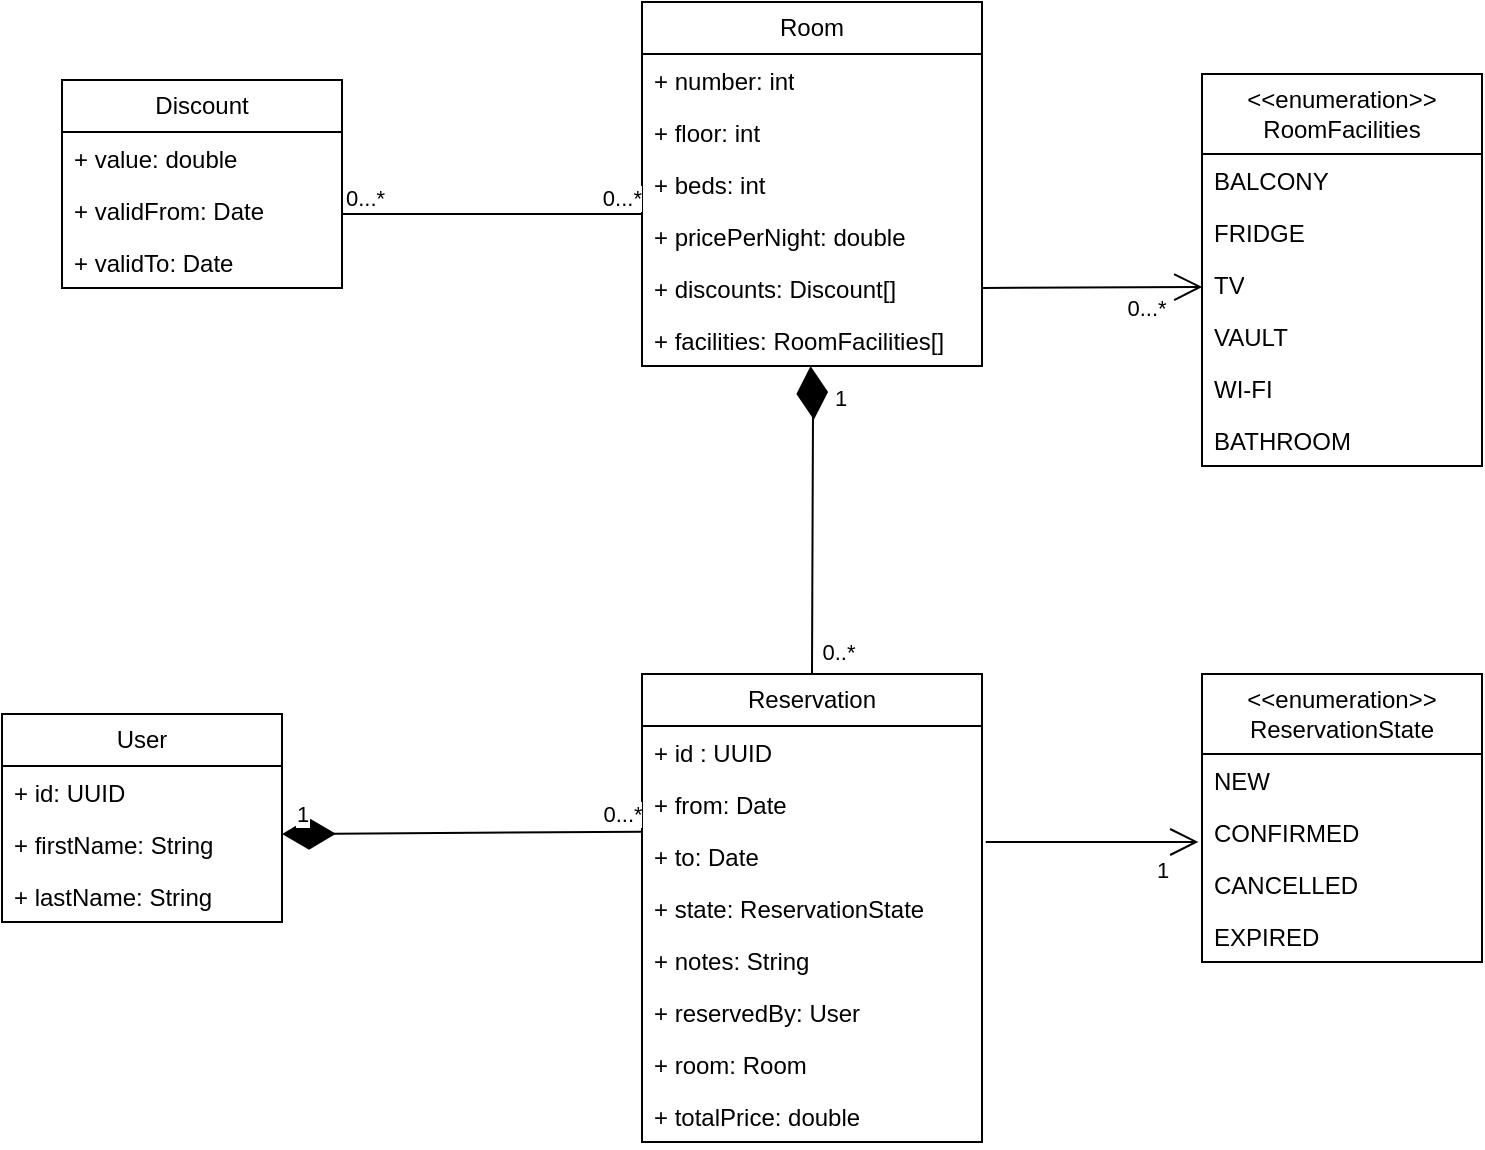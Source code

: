 <mxfile version="24.0.2" type="device">
  <diagram id="C5RBs43oDa-KdzZeNtuy" name="Page-1">
    <mxGraphModel dx="1185" dy="632" grid="1" gridSize="10" guides="1" tooltips="1" connect="1" arrows="1" fold="1" page="1" pageScale="1" pageWidth="827" pageHeight="1169" math="0" shadow="0">
      <root>
        <mxCell id="WIyWlLk6GJQsqaUBKTNV-0" />
        <mxCell id="WIyWlLk6GJQsqaUBKTNV-1" parent="WIyWlLk6GJQsqaUBKTNV-0" />
        <mxCell id="WxMOrWb0vsQGlux7ATW_-5" value="&amp;lt;&amp;lt;enumeration&amp;gt;&amp;gt;&lt;br&gt;RoomFacilities" style="swimlane;fontStyle=0;childLayout=stackLayout;horizontal=1;startSize=40;fillColor=none;horizontalStack=0;resizeParent=1;resizeParentMax=0;resizeLast=0;collapsible=1;marginBottom=0;whiteSpace=wrap;html=1;" vertex="1" parent="WIyWlLk6GJQsqaUBKTNV-1">
          <mxGeometry x="630" y="360" width="140" height="196" as="geometry" />
        </mxCell>
        <mxCell id="WxMOrWb0vsQGlux7ATW_-6" value="BALCONY" style="text;strokeColor=none;fillColor=none;align=left;verticalAlign=top;spacingLeft=4;spacingRight=4;overflow=hidden;rotatable=0;points=[[0,0.5],[1,0.5]];portConstraint=eastwest;whiteSpace=wrap;html=1;" vertex="1" parent="WxMOrWb0vsQGlux7ATW_-5">
          <mxGeometry y="40" width="140" height="26" as="geometry" />
        </mxCell>
        <mxCell id="WxMOrWb0vsQGlux7ATW_-7" value="FRIDGE" style="text;strokeColor=none;fillColor=none;align=left;verticalAlign=top;spacingLeft=4;spacingRight=4;overflow=hidden;rotatable=0;points=[[0,0.5],[1,0.5]];portConstraint=eastwest;whiteSpace=wrap;html=1;" vertex="1" parent="WxMOrWb0vsQGlux7ATW_-5">
          <mxGeometry y="66" width="140" height="26" as="geometry" />
        </mxCell>
        <mxCell id="WxMOrWb0vsQGlux7ATW_-8" value="TV" style="text;strokeColor=none;fillColor=none;align=left;verticalAlign=top;spacingLeft=4;spacingRight=4;overflow=hidden;rotatable=0;points=[[0,0.5],[1,0.5]];portConstraint=eastwest;whiteSpace=wrap;html=1;" vertex="1" parent="WxMOrWb0vsQGlux7ATW_-5">
          <mxGeometry y="92" width="140" height="26" as="geometry" />
        </mxCell>
        <mxCell id="WxMOrWb0vsQGlux7ATW_-9" value="VAULT" style="text;strokeColor=none;fillColor=none;align=left;verticalAlign=top;spacingLeft=4;spacingRight=4;overflow=hidden;rotatable=0;points=[[0,0.5],[1,0.5]];portConstraint=eastwest;whiteSpace=wrap;html=1;" vertex="1" parent="WxMOrWb0vsQGlux7ATW_-5">
          <mxGeometry y="118" width="140" height="26" as="geometry" />
        </mxCell>
        <mxCell id="WxMOrWb0vsQGlux7ATW_-10" value="WI-FI" style="text;strokeColor=none;fillColor=none;align=left;verticalAlign=top;spacingLeft=4;spacingRight=4;overflow=hidden;rotatable=0;points=[[0,0.5],[1,0.5]];portConstraint=eastwest;whiteSpace=wrap;html=1;" vertex="1" parent="WxMOrWb0vsQGlux7ATW_-5">
          <mxGeometry y="144" width="140" height="26" as="geometry" />
        </mxCell>
        <mxCell id="WxMOrWb0vsQGlux7ATW_-11" value="BATHROOM" style="text;strokeColor=none;fillColor=none;align=left;verticalAlign=top;spacingLeft=4;spacingRight=4;overflow=hidden;rotatable=0;points=[[0,0.5],[1,0.5]];portConstraint=eastwest;whiteSpace=wrap;html=1;" vertex="1" parent="WxMOrWb0vsQGlux7ATW_-5">
          <mxGeometry y="170" width="140" height="26" as="geometry" />
        </mxCell>
        <mxCell id="WxMOrWb0vsQGlux7ATW_-16" value="" style="endArrow=open;endFill=1;endSize=12;html=1;rounded=0;entryX=0.001;entryY=0.557;entryDx=0;entryDy=0;entryPerimeter=0;exitX=1;exitY=0.5;exitDx=0;exitDy=0;" edge="1" parent="WIyWlLk6GJQsqaUBKTNV-1" source="WxMOrWb0vsQGlux7ATW_-47" target="WxMOrWb0vsQGlux7ATW_-8">
          <mxGeometry width="160" relative="1" as="geometry">
            <mxPoint x="509.68" y="471.54" as="sourcePoint" />
            <mxPoint x="660" y="470" as="targetPoint" />
          </mxGeometry>
        </mxCell>
        <mxCell id="WxMOrWb0vsQGlux7ATW_-17" value="0...*" style="edgeLabel;html=1;align=center;verticalAlign=middle;resizable=0;points=[];" vertex="1" connectable="0" parent="WxMOrWb0vsQGlux7ATW_-16">
          <mxGeometry x="0.317" y="2" relative="1" as="geometry">
            <mxPoint x="9" y="12" as="offset" />
          </mxGeometry>
        </mxCell>
        <mxCell id="WxMOrWb0vsQGlux7ATW_-19" value="User" style="swimlane;fontStyle=0;childLayout=stackLayout;horizontal=1;startSize=26;fillColor=none;horizontalStack=0;resizeParent=1;resizeParentMax=0;resizeLast=0;collapsible=1;marginBottom=0;whiteSpace=wrap;html=1;" vertex="1" parent="WIyWlLk6GJQsqaUBKTNV-1">
          <mxGeometry x="30" y="680" width="140" height="104" as="geometry" />
        </mxCell>
        <mxCell id="WxMOrWb0vsQGlux7ATW_-20" value="+ id: UUID" style="text;strokeColor=none;fillColor=none;align=left;verticalAlign=top;spacingLeft=4;spacingRight=4;overflow=hidden;rotatable=0;points=[[0,0.5],[1,0.5]];portConstraint=eastwest;whiteSpace=wrap;html=1;" vertex="1" parent="WxMOrWb0vsQGlux7ATW_-19">
          <mxGeometry y="26" width="140" height="26" as="geometry" />
        </mxCell>
        <mxCell id="WxMOrWb0vsQGlux7ATW_-21" value="+ firstName: String" style="text;strokeColor=none;fillColor=none;align=left;verticalAlign=top;spacingLeft=4;spacingRight=4;overflow=hidden;rotatable=0;points=[[0,0.5],[1,0.5]];portConstraint=eastwest;whiteSpace=wrap;html=1;" vertex="1" parent="WxMOrWb0vsQGlux7ATW_-19">
          <mxGeometry y="52" width="140" height="26" as="geometry" />
        </mxCell>
        <mxCell id="WxMOrWb0vsQGlux7ATW_-22" value="+ lastName: String" style="text;strokeColor=none;fillColor=none;align=left;verticalAlign=top;spacingLeft=4;spacingRight=4;overflow=hidden;rotatable=0;points=[[0,0.5],[1,0.5]];portConstraint=eastwest;whiteSpace=wrap;html=1;" vertex="1" parent="WxMOrWb0vsQGlux7ATW_-19">
          <mxGeometry y="78" width="140" height="26" as="geometry" />
        </mxCell>
        <mxCell id="WxMOrWb0vsQGlux7ATW_-23" value="Room" style="swimlane;fontStyle=0;childLayout=stackLayout;horizontal=1;startSize=26;fillColor=none;horizontalStack=0;resizeParent=1;resizeParentMax=0;resizeLast=0;collapsible=1;marginBottom=0;whiteSpace=wrap;html=1;" vertex="1" parent="WIyWlLk6GJQsqaUBKTNV-1">
          <mxGeometry x="350" y="324" width="170" height="182" as="geometry" />
        </mxCell>
        <mxCell id="WxMOrWb0vsQGlux7ATW_-24" value="+ number: int" style="text;strokeColor=none;fillColor=none;align=left;verticalAlign=top;spacingLeft=4;spacingRight=4;overflow=hidden;rotatable=0;points=[[0,0.5],[1,0.5]];portConstraint=eastwest;whiteSpace=wrap;html=1;" vertex="1" parent="WxMOrWb0vsQGlux7ATW_-23">
          <mxGeometry y="26" width="170" height="26" as="geometry" />
        </mxCell>
        <mxCell id="WxMOrWb0vsQGlux7ATW_-25" value="+ floor: int" style="text;strokeColor=none;fillColor=none;align=left;verticalAlign=top;spacingLeft=4;spacingRight=4;overflow=hidden;rotatable=0;points=[[0,0.5],[1,0.5]];portConstraint=eastwest;whiteSpace=wrap;html=1;" vertex="1" parent="WxMOrWb0vsQGlux7ATW_-23">
          <mxGeometry y="52" width="170" height="26" as="geometry" />
        </mxCell>
        <mxCell id="WxMOrWb0vsQGlux7ATW_-72" value="+ beds: int" style="text;strokeColor=none;fillColor=none;align=left;verticalAlign=top;spacingLeft=4;spacingRight=4;overflow=hidden;rotatable=0;points=[[0,0.5],[1,0.5]];portConstraint=eastwest;whiteSpace=wrap;html=1;" vertex="1" parent="WxMOrWb0vsQGlux7ATW_-23">
          <mxGeometry y="78" width="170" height="26" as="geometry" />
        </mxCell>
        <mxCell id="WxMOrWb0vsQGlux7ATW_-73" value="+ pricePerNight: double" style="text;strokeColor=none;fillColor=none;align=left;verticalAlign=top;spacingLeft=4;spacingRight=4;overflow=hidden;rotatable=0;points=[[0,0.5],[1,0.5]];portConstraint=eastwest;whiteSpace=wrap;html=1;" vertex="1" parent="WxMOrWb0vsQGlux7ATW_-23">
          <mxGeometry y="104" width="170" height="26" as="geometry" />
        </mxCell>
        <mxCell id="WxMOrWb0vsQGlux7ATW_-47" value="+ discounts: Discount[]" style="text;strokeColor=none;fillColor=none;align=left;verticalAlign=top;spacingLeft=4;spacingRight=4;overflow=hidden;rotatable=0;points=[[0,0.5],[1,0.5]];portConstraint=eastwest;whiteSpace=wrap;html=1;" vertex="1" parent="WxMOrWb0vsQGlux7ATW_-23">
          <mxGeometry y="130" width="170" height="26" as="geometry" />
        </mxCell>
        <mxCell id="WxMOrWb0vsQGlux7ATW_-27" value="+ facilities: RoomFacilities[]" style="text;strokeColor=none;fillColor=none;align=left;verticalAlign=top;spacingLeft=4;spacingRight=4;overflow=hidden;rotatable=0;points=[[0,0.5],[1,0.5]];portConstraint=eastwest;whiteSpace=wrap;html=1;" vertex="1" parent="WxMOrWb0vsQGlux7ATW_-23">
          <mxGeometry y="156" width="170" height="26" as="geometry" />
        </mxCell>
        <mxCell id="WxMOrWb0vsQGlux7ATW_-29" value="Reservation" style="swimlane;fontStyle=0;childLayout=stackLayout;horizontal=1;startSize=26;fillColor=none;horizontalStack=0;resizeParent=1;resizeParentMax=0;resizeLast=0;collapsible=1;marginBottom=0;whiteSpace=wrap;html=1;" vertex="1" parent="WIyWlLk6GJQsqaUBKTNV-1">
          <mxGeometry x="350" y="660" width="170" height="234" as="geometry" />
        </mxCell>
        <mxCell id="WxMOrWb0vsQGlux7ATW_-30" value="+ id : UUID" style="text;strokeColor=none;fillColor=none;align=left;verticalAlign=top;spacingLeft=4;spacingRight=4;overflow=hidden;rotatable=0;points=[[0,0.5],[1,0.5]];portConstraint=eastwest;whiteSpace=wrap;html=1;" vertex="1" parent="WxMOrWb0vsQGlux7ATW_-29">
          <mxGeometry y="26" width="170" height="26" as="geometry" />
        </mxCell>
        <mxCell id="WxMOrWb0vsQGlux7ATW_-31" value="+ from: Date" style="text;strokeColor=none;fillColor=none;align=left;verticalAlign=top;spacingLeft=4;spacingRight=4;overflow=hidden;rotatable=0;points=[[0,0.5],[1,0.5]];portConstraint=eastwest;whiteSpace=wrap;html=1;" vertex="1" parent="WxMOrWb0vsQGlux7ATW_-29">
          <mxGeometry y="52" width="170" height="26" as="geometry" />
        </mxCell>
        <mxCell id="WxMOrWb0vsQGlux7ATW_-32" value="+ to: Date" style="text;strokeColor=none;fillColor=none;align=left;verticalAlign=top;spacingLeft=4;spacingRight=4;overflow=hidden;rotatable=0;points=[[0,0.5],[1,0.5]];portConstraint=eastwest;whiteSpace=wrap;html=1;" vertex="1" parent="WxMOrWb0vsQGlux7ATW_-29">
          <mxGeometry y="78" width="170" height="26" as="geometry" />
        </mxCell>
        <mxCell id="WxMOrWb0vsQGlux7ATW_-91" value="+ state: ReservationState" style="text;strokeColor=none;fillColor=none;align=left;verticalAlign=top;spacingLeft=4;spacingRight=4;overflow=hidden;rotatable=0;points=[[0,0.5],[1,0.5]];portConstraint=eastwest;whiteSpace=wrap;html=1;" vertex="1" parent="WxMOrWb0vsQGlux7ATW_-29">
          <mxGeometry y="104" width="170" height="26" as="geometry" />
        </mxCell>
        <mxCell id="WxMOrWb0vsQGlux7ATW_-33" value="+ notes: String" style="text;strokeColor=none;fillColor=none;align=left;verticalAlign=top;spacingLeft=4;spacingRight=4;overflow=hidden;rotatable=0;points=[[0,0.5],[1,0.5]];portConstraint=eastwest;whiteSpace=wrap;html=1;" vertex="1" parent="WxMOrWb0vsQGlux7ATW_-29">
          <mxGeometry y="130" width="170" height="26" as="geometry" />
        </mxCell>
        <mxCell id="WxMOrWb0vsQGlux7ATW_-40" value="+ reservedBy: User" style="text;strokeColor=none;fillColor=none;align=left;verticalAlign=top;spacingLeft=4;spacingRight=4;overflow=hidden;rotatable=0;points=[[0,0.5],[1,0.5]];portConstraint=eastwest;whiteSpace=wrap;html=1;" vertex="1" parent="WxMOrWb0vsQGlux7ATW_-29">
          <mxGeometry y="156" width="170" height="26" as="geometry" />
        </mxCell>
        <mxCell id="WxMOrWb0vsQGlux7ATW_-41" value="+ room: Room" style="text;strokeColor=none;fillColor=none;align=left;verticalAlign=top;spacingLeft=4;spacingRight=4;overflow=hidden;rotatable=0;points=[[0,0.5],[1,0.5]];portConstraint=eastwest;whiteSpace=wrap;html=1;" vertex="1" parent="WxMOrWb0vsQGlux7ATW_-29">
          <mxGeometry y="182" width="170" height="26" as="geometry" />
        </mxCell>
        <mxCell id="WxMOrWb0vsQGlux7ATW_-95" value="+ totalPrice: double" style="text;strokeColor=none;fillColor=none;align=left;verticalAlign=top;spacingLeft=4;spacingRight=4;overflow=hidden;rotatable=0;points=[[0,0.5],[1,0.5]];portConstraint=eastwest;whiteSpace=wrap;html=1;" vertex="1" parent="WxMOrWb0vsQGlux7ATW_-29">
          <mxGeometry y="208" width="170" height="26" as="geometry" />
        </mxCell>
        <mxCell id="WxMOrWb0vsQGlux7ATW_-37" value="" style="endArrow=diamondThin;endFill=1;endSize=24;html=1;rounded=0;exitX=0.5;exitY=0;exitDx=0;exitDy=0;" edge="1" parent="WIyWlLk6GJQsqaUBKTNV-1" source="WxMOrWb0vsQGlux7ATW_-29">
          <mxGeometry width="160" relative="1" as="geometry">
            <mxPoint x="435.71" y="686.364" as="sourcePoint" />
            <mxPoint x="434.298" y="506" as="targetPoint" />
            <Array as="points">
              <mxPoint x="435.51" y="526" />
            </Array>
          </mxGeometry>
        </mxCell>
        <mxCell id="WxMOrWb0vsQGlux7ATW_-38" value="1" style="edgeLabel;html=1;align=center;verticalAlign=middle;resizable=0;points=[];" vertex="1" connectable="0" parent="WxMOrWb0vsQGlux7ATW_-37">
          <mxGeometry x="0.651" relative="1" as="geometry">
            <mxPoint x="13" y="-11" as="offset" />
          </mxGeometry>
        </mxCell>
        <mxCell id="WxMOrWb0vsQGlux7ATW_-39" value="0..*" style="edgeLabel;html=1;align=center;verticalAlign=middle;resizable=0;points=[];" vertex="1" connectable="0" parent="WxMOrWb0vsQGlux7ATW_-37">
          <mxGeometry x="-0.858" y="1" relative="1" as="geometry">
            <mxPoint x="14" as="offset" />
          </mxGeometry>
        </mxCell>
        <mxCell id="WxMOrWb0vsQGlux7ATW_-42" value="" style="endArrow=diamondThin;endFill=1;endSize=24;html=1;rounded=0;entryX=1;entryY=0.308;entryDx=0;entryDy=0;entryPerimeter=0;exitX=0.002;exitY=0.033;exitDx=0;exitDy=0;exitPerimeter=0;" edge="1" parent="WIyWlLk6GJQsqaUBKTNV-1" source="WxMOrWb0vsQGlux7ATW_-32" target="WxMOrWb0vsQGlux7ATW_-21">
          <mxGeometry width="160" relative="1" as="geometry">
            <mxPoint x="120" y="850" as="sourcePoint" />
            <mxPoint x="280" y="850" as="targetPoint" />
          </mxGeometry>
        </mxCell>
        <mxCell id="WxMOrWb0vsQGlux7ATW_-43" value="1" style="edgeLabel;html=1;align=center;verticalAlign=middle;resizable=0;points=[];" vertex="1" connectable="0" parent="WxMOrWb0vsQGlux7ATW_-42">
          <mxGeometry x="0.725" y="2" relative="1" as="geometry">
            <mxPoint x="-15" y="-12" as="offset" />
          </mxGeometry>
        </mxCell>
        <mxCell id="WxMOrWb0vsQGlux7ATW_-44" value="0...*" style="edgeLabel;html=1;align=center;verticalAlign=middle;resizable=0;points=[];" vertex="1" connectable="0" parent="WxMOrWb0vsQGlux7ATW_-42">
          <mxGeometry x="-0.873" y="1" relative="1" as="geometry">
            <mxPoint x="1" y="-10" as="offset" />
          </mxGeometry>
        </mxCell>
        <mxCell id="WxMOrWb0vsQGlux7ATW_-65" value="Discount" style="swimlane;fontStyle=0;childLayout=stackLayout;horizontal=1;startSize=26;fillColor=none;horizontalStack=0;resizeParent=1;resizeParentMax=0;resizeLast=0;collapsible=1;marginBottom=0;whiteSpace=wrap;html=1;" vertex="1" parent="WIyWlLk6GJQsqaUBKTNV-1">
          <mxGeometry x="60" y="363" width="140" height="104" as="geometry" />
        </mxCell>
        <mxCell id="WxMOrWb0vsQGlux7ATW_-66" value="+ value: double" style="text;strokeColor=none;fillColor=none;align=left;verticalAlign=top;spacingLeft=4;spacingRight=4;overflow=hidden;rotatable=0;points=[[0,0.5],[1,0.5]];portConstraint=eastwest;whiteSpace=wrap;html=1;" vertex="1" parent="WxMOrWb0vsQGlux7ATW_-65">
          <mxGeometry y="26" width="140" height="26" as="geometry" />
        </mxCell>
        <mxCell id="WxMOrWb0vsQGlux7ATW_-68" value="+ validFrom: Date" style="text;strokeColor=none;fillColor=none;align=left;verticalAlign=top;spacingLeft=4;spacingRight=4;overflow=hidden;rotatable=0;points=[[0,0.5],[1,0.5]];portConstraint=eastwest;whiteSpace=wrap;html=1;" vertex="1" parent="WxMOrWb0vsQGlux7ATW_-65">
          <mxGeometry y="52" width="140" height="26" as="geometry" />
        </mxCell>
        <mxCell id="WxMOrWb0vsQGlux7ATW_-69" value="+ validTo: Date" style="text;strokeColor=none;fillColor=none;align=left;verticalAlign=top;spacingLeft=4;spacingRight=4;overflow=hidden;rotatable=0;points=[[0,0.5],[1,0.5]];portConstraint=eastwest;whiteSpace=wrap;html=1;" vertex="1" parent="WxMOrWb0vsQGlux7ATW_-65">
          <mxGeometry y="78" width="140" height="26" as="geometry" />
        </mxCell>
        <mxCell id="WxMOrWb0vsQGlux7ATW_-74" value="" style="endArrow=none;html=1;edgeStyle=orthogonalEdgeStyle;rounded=0;" edge="1" parent="WIyWlLk6GJQsqaUBKTNV-1">
          <mxGeometry relative="1" as="geometry">
            <mxPoint x="200" y="430" as="sourcePoint" />
            <mxPoint x="350" y="430" as="targetPoint" />
          </mxGeometry>
        </mxCell>
        <mxCell id="WxMOrWb0vsQGlux7ATW_-75" value="0...*" style="edgeLabel;resizable=0;html=1;align=left;verticalAlign=bottom;" connectable="0" vertex="1" parent="WxMOrWb0vsQGlux7ATW_-74">
          <mxGeometry x="-1" relative="1" as="geometry" />
        </mxCell>
        <mxCell id="WxMOrWb0vsQGlux7ATW_-76" value="0...*" style="edgeLabel;resizable=0;html=1;align=right;verticalAlign=bottom;" connectable="0" vertex="1" parent="WxMOrWb0vsQGlux7ATW_-74">
          <mxGeometry x="1" relative="1" as="geometry" />
        </mxCell>
        <mxCell id="WxMOrWb0vsQGlux7ATW_-77" value="&amp;lt;&amp;lt;enumeration&amp;gt;&amp;gt;&lt;br&gt;ReservationState" style="swimlane;fontStyle=0;childLayout=stackLayout;horizontal=1;startSize=40;fillColor=none;horizontalStack=0;resizeParent=1;resizeParentMax=0;resizeLast=0;collapsible=1;marginBottom=0;whiteSpace=wrap;html=1;" vertex="1" parent="WIyWlLk6GJQsqaUBKTNV-1">
          <mxGeometry x="630" y="660" width="140" height="144" as="geometry" />
        </mxCell>
        <mxCell id="WxMOrWb0vsQGlux7ATW_-78" value="NEW" style="text;strokeColor=none;fillColor=none;align=left;verticalAlign=top;spacingLeft=4;spacingRight=4;overflow=hidden;rotatable=0;points=[[0,0.5],[1,0.5]];portConstraint=eastwest;whiteSpace=wrap;html=1;" vertex="1" parent="WxMOrWb0vsQGlux7ATW_-77">
          <mxGeometry y="40" width="140" height="26" as="geometry" />
        </mxCell>
        <mxCell id="WxMOrWb0vsQGlux7ATW_-86" value="CONFIRMED" style="text;strokeColor=none;fillColor=none;align=left;verticalAlign=top;spacingLeft=4;spacingRight=4;overflow=hidden;rotatable=0;points=[[0,0.5],[1,0.5]];portConstraint=eastwest;whiteSpace=wrap;html=1;" vertex="1" parent="WxMOrWb0vsQGlux7ATW_-77">
          <mxGeometry y="66" width="140" height="26" as="geometry" />
        </mxCell>
        <mxCell id="WxMOrWb0vsQGlux7ATW_-84" value="CANCELLED" style="text;strokeColor=none;fillColor=none;align=left;verticalAlign=top;spacingLeft=4;spacingRight=4;overflow=hidden;rotatable=0;points=[[0,0.5],[1,0.5]];portConstraint=eastwest;whiteSpace=wrap;html=1;" vertex="1" parent="WxMOrWb0vsQGlux7ATW_-77">
          <mxGeometry y="92" width="140" height="26" as="geometry" />
        </mxCell>
        <mxCell id="WxMOrWb0vsQGlux7ATW_-92" value="EXPIRED" style="text;strokeColor=none;fillColor=none;align=left;verticalAlign=top;spacingLeft=4;spacingRight=4;overflow=hidden;rotatable=0;points=[[0,0.5],[1,0.5]];portConstraint=eastwest;whiteSpace=wrap;html=1;" vertex="1" parent="WxMOrWb0vsQGlux7ATW_-77">
          <mxGeometry y="118" width="140" height="26" as="geometry" />
        </mxCell>
        <mxCell id="WxMOrWb0vsQGlux7ATW_-93" value="" style="endArrow=open;endFill=1;endSize=12;html=1;rounded=0;entryX=-0.013;entryY=0.692;entryDx=0;entryDy=0;entryPerimeter=0;exitX=1.011;exitY=0.231;exitDx=0;exitDy=0;exitPerimeter=0;" edge="1" parent="WIyWlLk6GJQsqaUBKTNV-1" source="WxMOrWb0vsQGlux7ATW_-32" target="WxMOrWb0vsQGlux7ATW_-86">
          <mxGeometry width="160" relative="1" as="geometry">
            <mxPoint x="530" y="741" as="sourcePoint" />
            <mxPoint x="640" y="740" as="targetPoint" />
          </mxGeometry>
        </mxCell>
        <mxCell id="WxMOrWb0vsQGlux7ATW_-94" value="1" style="edgeLabel;html=1;align=center;verticalAlign=middle;resizable=0;points=[];" vertex="1" connectable="0" parent="WxMOrWb0vsQGlux7ATW_-93">
          <mxGeometry x="0.317" y="2" relative="1" as="geometry">
            <mxPoint x="18" y="16" as="offset" />
          </mxGeometry>
        </mxCell>
      </root>
    </mxGraphModel>
  </diagram>
</mxfile>
